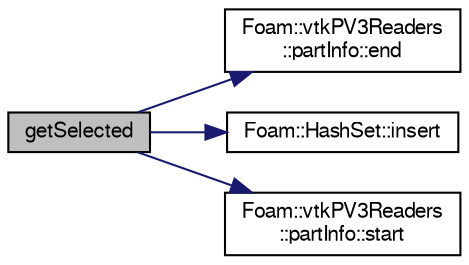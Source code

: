 digraph "getSelected"
{
  bgcolor="transparent";
  edge [fontname="FreeSans",fontsize="10",labelfontname="FreeSans",labelfontsize="10"];
  node [fontname="FreeSans",fontsize="10",shape=record];
  rankdir="LR";
  Node1 [label="getSelected",height=0.2,width=0.4,color="black", fillcolor="grey75", style="filled" fontcolor="black"];
  Node1 -> Node2 [color="midnightblue",fontsize="10",style="solid",fontname="FreeSans"];
  Node2 [label="Foam::vtkPV3Readers\l::partInfo::end",height=0.2,width=0.4,color="black",URL="$a01733.html#adfb68556caae8b412e4e31698ebf4a99"];
  Node1 -> Node3 [color="midnightblue",fontsize="10",style="solid",fontname="FreeSans"];
  Node3 [label="Foam::HashSet::insert",height=0.2,width=0.4,color="black",URL="$a00957.html#a49f0753d9652681fc3a81f59951a0ad7",tooltip="Insert a new entry. "];
  Node1 -> Node4 [color="midnightblue",fontsize="10",style="solid",fontname="FreeSans"];
  Node4 [label="Foam::vtkPV3Readers\l::partInfo::start",height=0.2,width=0.4,color="black",URL="$a01733.html#a4034e1dfbfe6b70a3a81ed0d6be2e011"];
}
